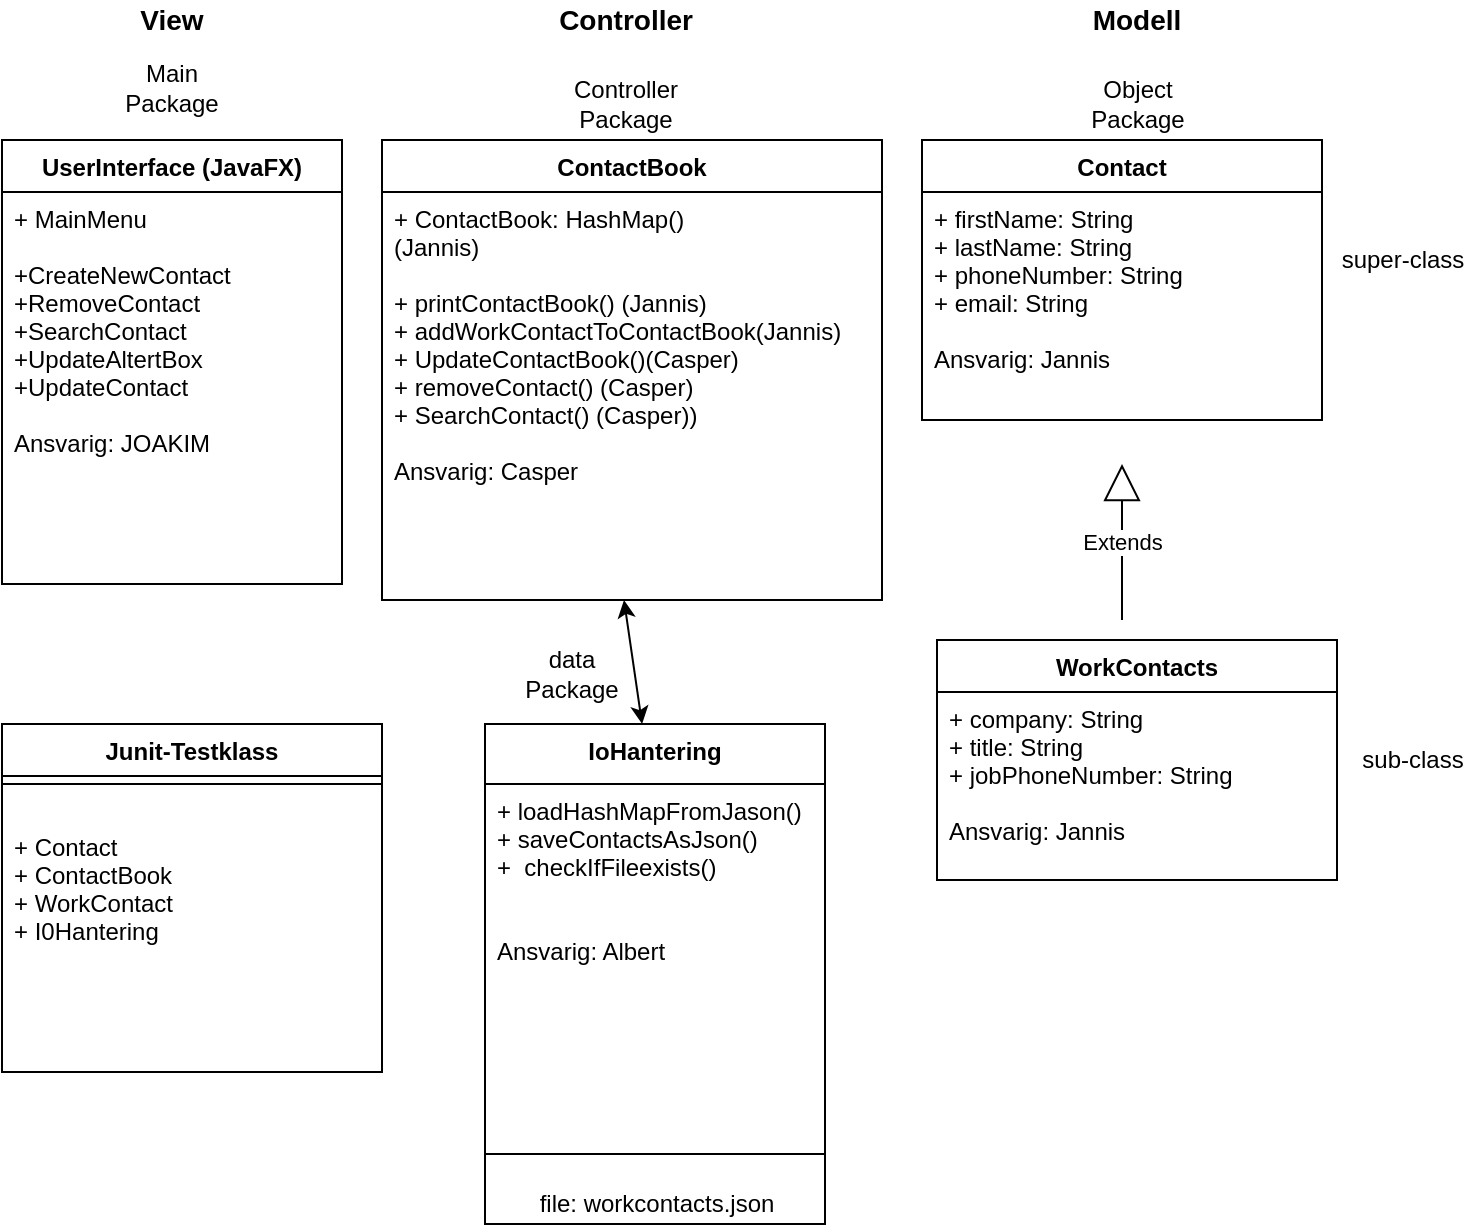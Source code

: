 <mxfile version="13.9.9" type="device"><diagram id="C5RBs43oDa-KdzZeNtuy" name="Page-1"><mxGraphModel dx="1186" dy="587" grid="1" gridSize="10" guides="1" tooltips="1" connect="1" arrows="1" fold="1" page="1" pageScale="1" pageWidth="827" pageHeight="1169" math="0" shadow="0"><root><mxCell id="WIyWlLk6GJQsqaUBKTNV-0"/><mxCell id="WIyWlLk6GJQsqaUBKTNV-1" parent="WIyWlLk6GJQsqaUBKTNV-0"/><mxCell id="zRmaRmGU0ViX90B7HQN_-27" value="View" style="text;html=1;strokeColor=none;fillColor=none;align=center;verticalAlign=middle;whiteSpace=wrap;rounded=0;fontStyle=1;fontSize=14;" parent="WIyWlLk6GJQsqaUBKTNV-1" vertex="1"><mxGeometry x="85" y="20" width="40" height="20" as="geometry"/></mxCell><mxCell id="rZU0KH9tper7cV3Vzhij-6" value="UserInterface (JavaFX)" style="swimlane;fontStyle=1;align=center;verticalAlign=top;childLayout=stackLayout;horizontal=1;startSize=26;horizontalStack=0;resizeParent=1;resizeParentMax=0;resizeLast=0;collapsible=1;marginBottom=0;" parent="WIyWlLk6GJQsqaUBKTNV-1" vertex="1"><mxGeometry x="20" y="90" width="170" height="222" as="geometry"/></mxCell><mxCell id="8NHykyRxSJdCE-v8S2L2-1" value="+ MainMenu&#10;&#10;+CreateNewContact&#10;+RemoveContact&#10;+SearchContact&#10;+UpdateAltertBox&#10;+UpdateContact&#10;&#10;Ansvarig: JOAKIM" style="text;strokeColor=none;fillColor=none;align=left;verticalAlign=top;spacingLeft=4;spacingRight=4;overflow=hidden;rotatable=0;points=[[0,0.5],[1,0.5]];portConstraint=eastwest;" vertex="1" parent="rZU0KH9tper7cV3Vzhij-6"><mxGeometry y="26" width="170" height="196" as="geometry"/></mxCell><mxCell id="zRmaRmGU0ViX90B7HQN_-47" value="Junit-Testklass" style="swimlane;fontStyle=1;align=center;verticalAlign=top;childLayout=stackLayout;horizontal=1;startSize=26;horizontalStack=0;resizeParent=1;resizeParentMax=0;resizeLast=0;collapsible=1;marginBottom=0;" parent="WIyWlLk6GJQsqaUBKTNV-1" vertex="1"><mxGeometry x="20" y="382" width="190" height="174" as="geometry"><mxRectangle x="30" y="350" width="120" height="26" as="alternateBounds"/></mxGeometry></mxCell><mxCell id="zRmaRmGU0ViX90B7HQN_-49" value="" style="line;strokeWidth=1;fillColor=none;align=left;verticalAlign=middle;spacingTop=-1;spacingLeft=3;spacingRight=3;rotatable=0;labelPosition=right;points=[];portConstraint=eastwest;" parent="zRmaRmGU0ViX90B7HQN_-47" vertex="1"><mxGeometry y="26" width="190" height="8" as="geometry"/></mxCell><mxCell id="zRmaRmGU0ViX90B7HQN_-50" value="&#10;+ Contact&#10;+ ContactBook&#10;+ WorkContact &#10;+ I0Hantering&#10;" style="text;strokeColor=none;fillColor=none;align=left;verticalAlign=top;spacingLeft=4;spacingRight=4;overflow=hidden;rotatable=0;points=[[0,0.5],[1,0.5]];portConstraint=eastwest;" parent="zRmaRmGU0ViX90B7HQN_-47" vertex="1"><mxGeometry y="34" width="190" height="140" as="geometry"/></mxCell><mxCell id="1n92w27fx1ceb0tEmIh4-13" value="Main Package" style="text;html=1;strokeColor=none;fillColor=none;align=center;verticalAlign=middle;whiteSpace=wrap;rounded=0;" parent="WIyWlLk6GJQsqaUBKTNV-1" vertex="1"><mxGeometry x="70" y="57" width="70" height="13" as="geometry"/></mxCell><mxCell id="1n92w27fx1ceb0tEmIh4-20" value="IoHantering" style="swimlane;fontStyle=1;align=center;verticalAlign=top;childLayout=stackLayout;horizontal=1;startSize=30;horizontalStack=0;resizeParent=1;resizeParentMax=0;resizeLast=0;collapsible=1;marginBottom=0;" parent="WIyWlLk6GJQsqaUBKTNV-1" vertex="1"><mxGeometry x="261.5" y="382" width="170" height="250" as="geometry"/></mxCell><mxCell id="1n92w27fx1ceb0tEmIh4-22" value="+ loadHashMapFromJason()&#10;+ saveContactsAsJson()&#10;+  checkIfFileexists()&#10;&#10;&#10;Ansvarig: Albert" style="text;strokeColor=none;fillColor=none;align=left;verticalAlign=top;spacingLeft=4;spacingRight=4;overflow=hidden;rotatable=0;points=[[0,0.5],[1,0.5]];portConstraint=eastwest;" parent="1n92w27fx1ceb0tEmIh4-20" vertex="1"><mxGeometry y="30" width="170" height="170" as="geometry"/></mxCell><mxCell id="1n92w27fx1ceb0tEmIh4-21" value="" style="line;strokeWidth=1;fillColor=none;align=left;verticalAlign=middle;spacingTop=-1;spacingLeft=3;spacingRight=3;rotatable=0;labelPosition=right;points=[];portConstraint=eastwest;" parent="1n92w27fx1ceb0tEmIh4-20" vertex="1"><mxGeometry y="200" width="170" height="30" as="geometry"/></mxCell><mxCell id="8NHykyRxSJdCE-v8S2L2-4" value="&lt;span style=&quot;text-align: left&quot;&gt;file: workcontacts.json&lt;/span&gt;" style="text;html=1;align=center;verticalAlign=middle;resizable=0;points=[];autosize=1;" vertex="1" parent="1n92w27fx1ceb0tEmIh4-20"><mxGeometry y="230" width="170" height="20" as="geometry"/></mxCell><mxCell id="zRmaRmGU0ViX90B7HQN_-41" value="ContactBook" style="swimlane;fontStyle=1;align=center;verticalAlign=top;childLayout=stackLayout;horizontal=1;startSize=26;horizontalStack=0;resizeParent=1;resizeParentMax=0;resizeLast=0;collapsible=1;marginBottom=0;" parent="WIyWlLk6GJQsqaUBKTNV-1" vertex="1"><mxGeometry x="210" y="90" width="250" height="230" as="geometry"/></mxCell><mxCell id="zRmaRmGU0ViX90B7HQN_-44" value="+ ContactBook: HashMap()&#10;(Jannis)&#10;&#10;+ printContactBook() (Jannis) &#10;+ addWorkContactToContactBook(Jannis)&#10;+ UpdateContactBook()(Casper) &#10;+ removeContact() (Casper)&#10;+ SearchContact() (Casper))&#10;&#10;Ansvarig: Casper" style="text;strokeColor=none;fillColor=none;align=left;verticalAlign=top;spacingLeft=4;spacingRight=4;overflow=hidden;rotatable=0;points=[[0,0.5],[1,0.5]];portConstraint=eastwest;" parent="zRmaRmGU0ViX90B7HQN_-41" vertex="1"><mxGeometry y="26" width="250" height="204" as="geometry"/></mxCell><mxCell id="DO_9J-_FUTn8Jh-eC-Ju-12" value="Contact" style="swimlane;fontStyle=1;align=center;verticalAlign=top;childLayout=stackLayout;horizontal=1;startSize=26;horizontalStack=0;resizeParent=1;resizeParentMax=0;resizeLast=0;collapsible=1;marginBottom=0;" parent="WIyWlLk6GJQsqaUBKTNV-1" vertex="1"><mxGeometry x="480" y="90" width="200" height="140" as="geometry"><mxRectangle x="330" y="210" width="100" height="26" as="alternateBounds"/></mxGeometry></mxCell><mxCell id="DO_9J-_FUTn8Jh-eC-Ju-13" value="+ firstName: String&#10;+ lastName: String&#10;+ phoneNumber: String&#10;+ email: String&#10;&#10;Ansvarig: Jannis" style="text;strokeColor=none;fillColor=none;align=left;verticalAlign=top;spacingLeft=4;spacingRight=4;overflow=hidden;rotatable=0;points=[[0,0.5],[1,0.5]];portConstraint=eastwest;" parent="DO_9J-_FUTn8Jh-eC-Ju-12" vertex="1"><mxGeometry y="26" width="200" height="114" as="geometry"/></mxCell><mxCell id="zRmaRmGU0ViX90B7HQN_-21" value="WorkContacts" style="swimlane;fontStyle=1;align=center;verticalAlign=top;childLayout=stackLayout;horizontal=1;startSize=26;horizontalStack=0;resizeParent=1;resizeParentMax=0;resizeLast=0;collapsible=1;marginBottom=0;" parent="WIyWlLk6GJQsqaUBKTNV-1" vertex="1"><mxGeometry x="487.5" y="340" width="200" height="120" as="geometry"/></mxCell><mxCell id="1n92w27fx1ceb0tEmIh4-10" value="+ company: String&#10;+ title: String&#10;+ jobPhoneNumber: String&#10;  &#10;Ansvarig: Jannis" style="text;strokeColor=none;fillColor=none;align=left;verticalAlign=top;spacingLeft=4;spacingRight=4;overflow=hidden;rotatable=0;points=[[0,0.5],[1,0.5]];portConstraint=eastwest;" parent="zRmaRmGU0ViX90B7HQN_-21" vertex="1"><mxGeometry y="26" width="200" height="94" as="geometry"/></mxCell><mxCell id="zRmaRmGU0ViX90B7HQN_-26" value="Extends" style="endArrow=block;endSize=16;endFill=0;html=1;" parent="WIyWlLk6GJQsqaUBKTNV-1" edge="1"><mxGeometry x="286.5" y="95" width="160" as="geometry"><mxPoint x="580" y="330" as="sourcePoint"/><mxPoint x="580" y="252" as="targetPoint"/><Array as="points"/></mxGeometry></mxCell><mxCell id="zRmaRmGU0ViX90B7HQN_-29" value="Modell&lt;br style=&quot;font-size: 14px;&quot;&gt;" style="text;html=1;strokeColor=none;fillColor=none;align=center;verticalAlign=middle;whiteSpace=wrap;rounded=0;fontSize=14;fontStyle=1" parent="WIyWlLk6GJQsqaUBKTNV-1" vertex="1"><mxGeometry x="565" y="20" width="45" height="20" as="geometry"/></mxCell><mxCell id="zRmaRmGU0ViX90B7HQN_-20" value="sub-class" style="text;html=1;resizable=0;autosize=1;align=center;verticalAlign=middle;points=[];fillColor=none;strokeColor=none;rounded=0;" parent="WIyWlLk6GJQsqaUBKTNV-1" vertex="1"><mxGeometry x="690" y="390" width="70" height="20" as="geometry"/></mxCell><mxCell id="DO_9J-_FUTn8Jh-eC-Ju-51" value="super-class" style="text;html=1;resizable=0;autosize=1;align=center;verticalAlign=middle;points=[];fillColor=none;strokeColor=none;rounded=0;" parent="WIyWlLk6GJQsqaUBKTNV-1" vertex="1"><mxGeometry x="680" y="140" width="80" height="20" as="geometry"/></mxCell><mxCell id="zRmaRmGU0ViX90B7HQN_-45" value="Controller" style="text;html=1;strokeColor=none;fillColor=none;align=center;verticalAlign=middle;whiteSpace=wrap;rounded=0;fontSize=14;fontStyle=1" parent="WIyWlLk6GJQsqaUBKTNV-1" vertex="1"><mxGeometry x="311.5" y="20" width="40" height="20" as="geometry"/></mxCell><mxCell id="1n92w27fx1ceb0tEmIh4-16" value="Controller Package" style="text;html=1;strokeColor=none;fillColor=none;align=center;verticalAlign=middle;whiteSpace=wrap;rounded=0;" parent="WIyWlLk6GJQsqaUBKTNV-1" vertex="1"><mxGeometry x="296.5" y="65" width="70" height="13" as="geometry"/></mxCell><mxCell id="1n92w27fx1ceb0tEmIh4-17" value="data Package" style="text;html=1;strokeColor=none;fillColor=none;align=center;verticalAlign=middle;whiteSpace=wrap;rounded=0;" parent="WIyWlLk6GJQsqaUBKTNV-1" vertex="1"><mxGeometry x="270" y="350" width="70" height="13" as="geometry"/></mxCell><mxCell id="1n92w27fx1ceb0tEmIh4-18" value="Object Package" style="text;html=1;strokeColor=none;fillColor=none;align=center;verticalAlign=middle;whiteSpace=wrap;rounded=0;" parent="WIyWlLk6GJQsqaUBKTNV-1" vertex="1"><mxGeometry x="552.5" y="65" width="70" height="13" as="geometry"/></mxCell><mxCell id="8NHykyRxSJdCE-v8S2L2-5" value="" style="endArrow=classic;startArrow=classic;html=1;entryX=0.462;entryY=0;entryDx=0;entryDy=0;exitX=0.484;exitY=1;exitDx=0;exitDy=0;exitPerimeter=0;entryPerimeter=0;" edge="1" parent="WIyWlLk6GJQsqaUBKTNV-1" source="zRmaRmGU0ViX90B7HQN_-44" target="1n92w27fx1ceb0tEmIh4-20"><mxGeometry width="50" height="50" relative="1" as="geometry"><mxPoint x="160" y="350" as="sourcePoint"/><mxPoint x="210" y="300" as="targetPoint"/></mxGeometry></mxCell></root></mxGraphModel></diagram></mxfile>